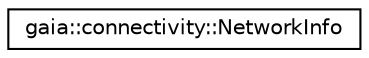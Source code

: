 digraph G
{
  edge [fontname="Helvetica",fontsize="10",labelfontname="Helvetica",labelfontsize="10"];
  node [fontname="Helvetica",fontsize="10",shape=record];
  rankdir=LR;
  Node1 [label="gaia::connectivity::NetworkInfo",height=0.2,width=0.4,color="black", fillcolor="white", style="filled",URL="$d7/ddd/classgaia_1_1connectivity_1_1_network_info.html",tooltip="* Describes the status of a network interface."];
}

